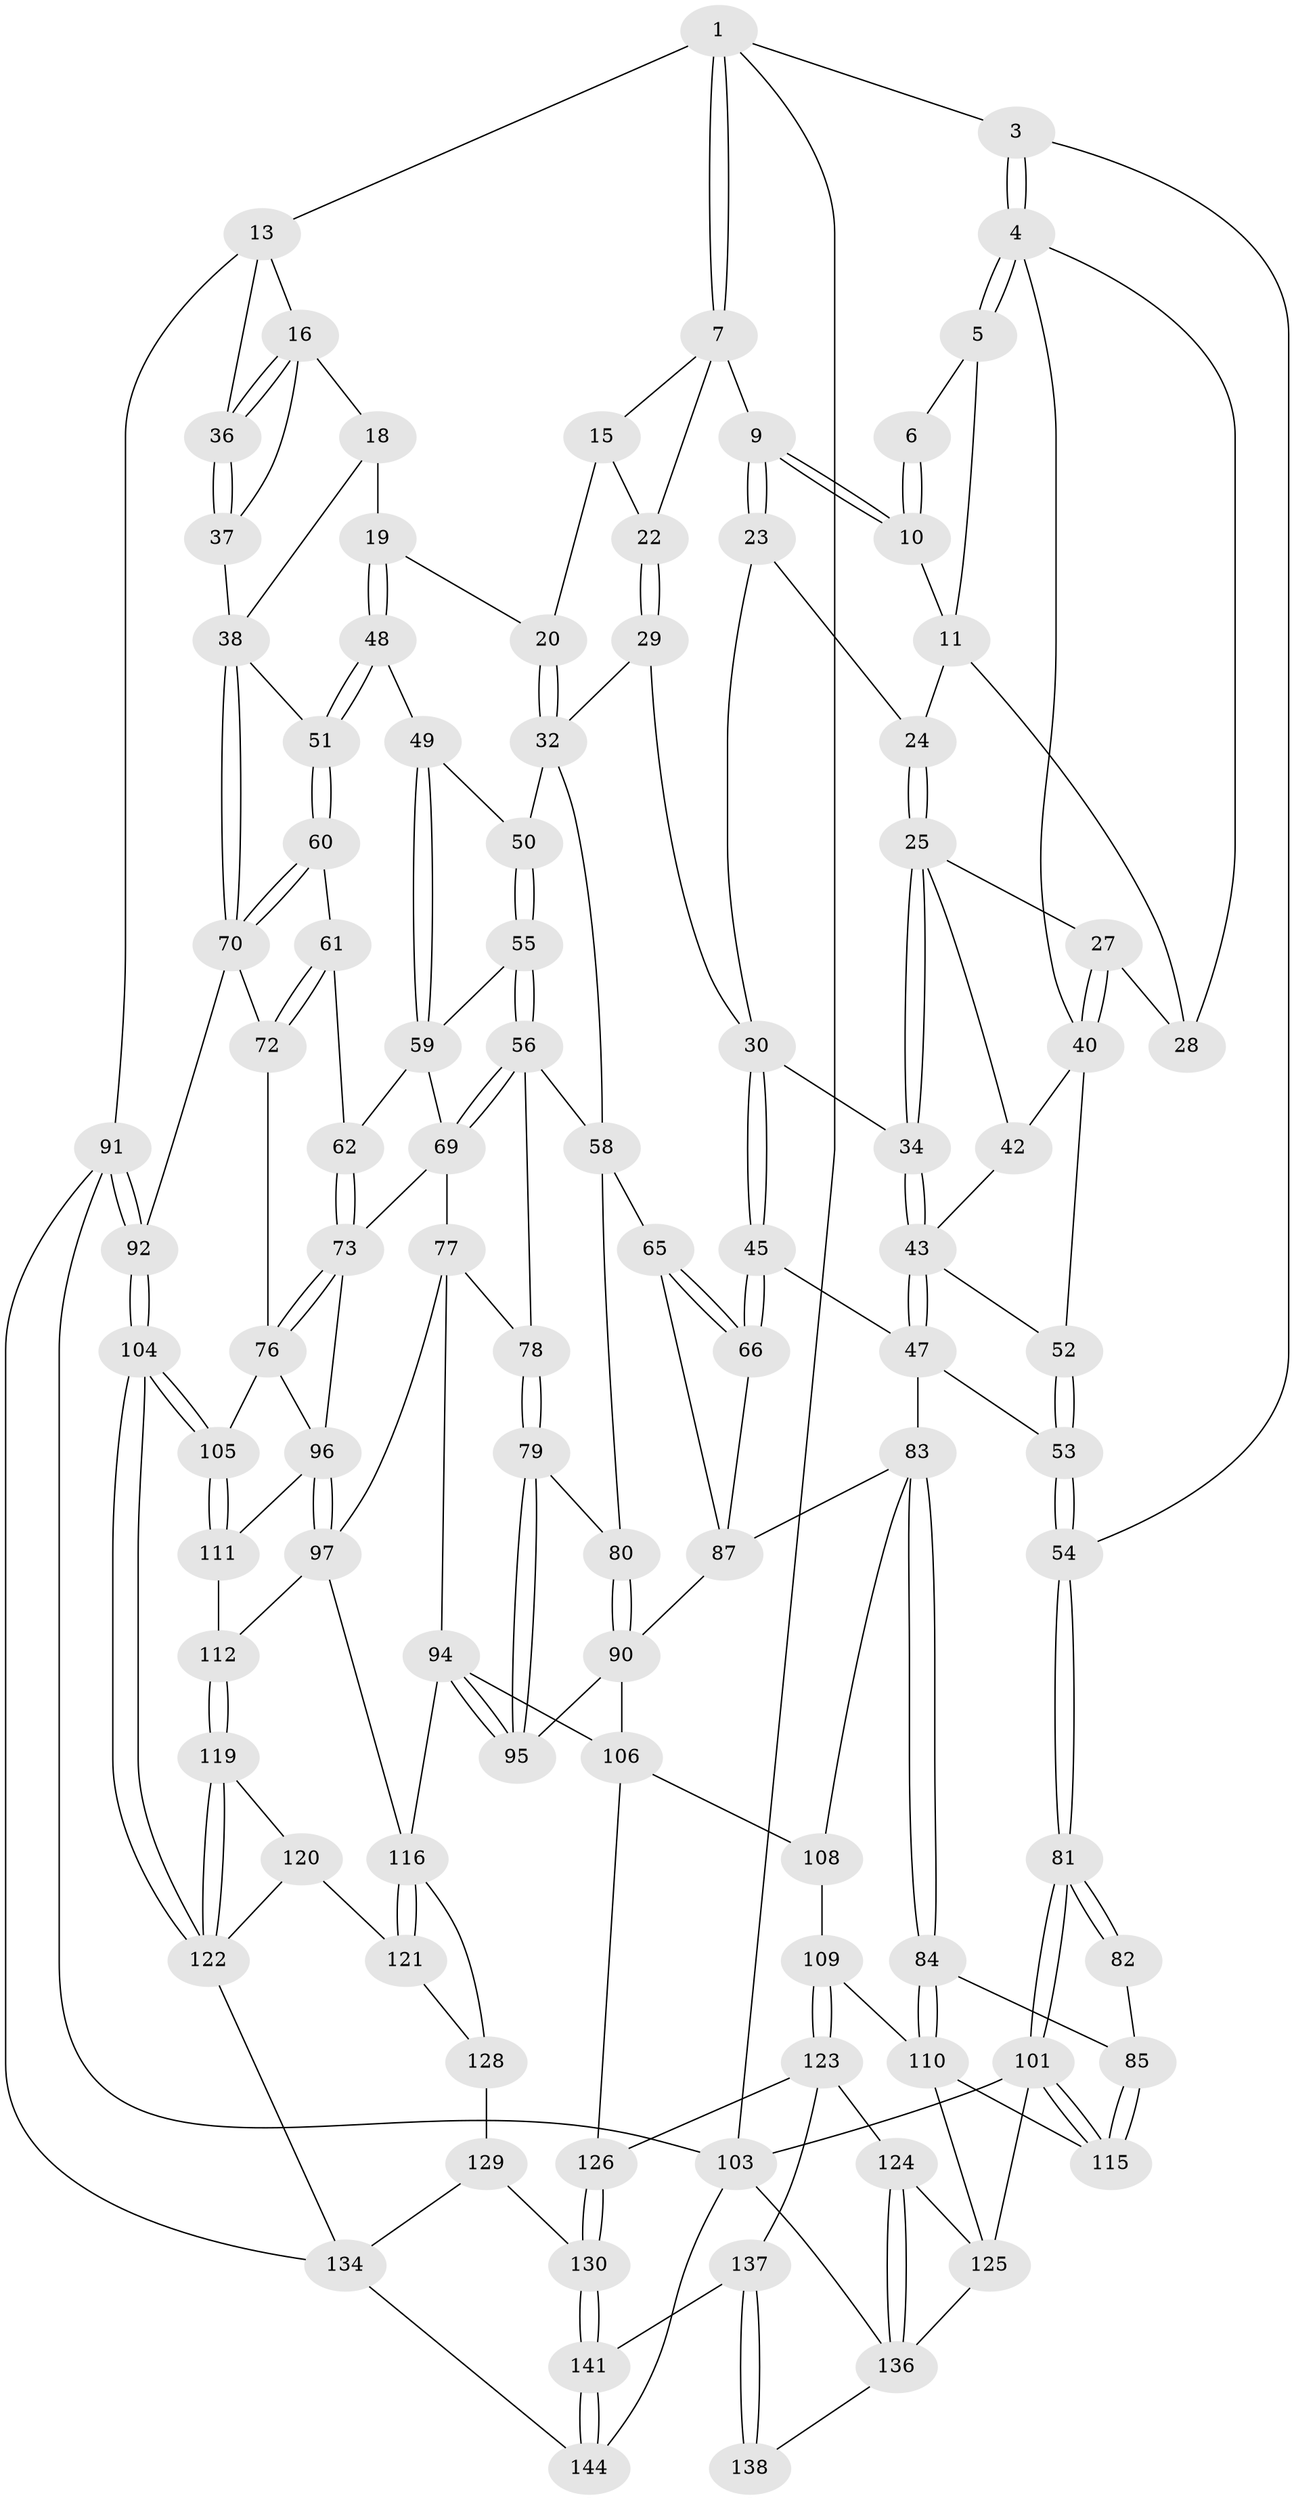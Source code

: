 // Generated by graph-tools (version 1.1) at 2025/24/03/03/25 07:24:36]
// undirected, 100 vertices, 226 edges
graph export_dot {
graph [start="1"]
  node [color=gray90,style=filled];
  1 [pos="+0.165907218297851+0",super="+2"];
  3 [pos="+0+0.16354476402081775"];
  4 [pos="+0+0.1607238984182583",super="+35"];
  5 [pos="+0.018098645724581457+0.06032287074168341"];
  6 [pos="+0.15369471771410081+0"];
  7 [pos="+0.48830320154163737+0",super="+8"];
  9 [pos="+0.31010447852656003+0.08881294644908239"];
  10 [pos="+0.16453396806389423+0.00633056891819754"];
  11 [pos="+0.15357686536927453+0.06340814020118968",super="+12"];
  13 [pos="+0.7489921818945088+0",super="+14"];
  15 [pos="+0.521851906456734+0",super="+21"];
  16 [pos="+0.8266788640038364+0.08776954782668549",super="+17"];
  18 [pos="+0.822398046332723+0.10248168957375428"];
  19 [pos="+0.7503142454750493+0.15296227205422294"];
  20 [pos="+0.6443169252456843+0.07862374849537865"];
  22 [pos="+0.4653846081911417+0.19621748126823654"];
  23 [pos="+0.29611610723079207+0.11812278416664514"];
  24 [pos="+0.2270249313874712+0.11146004910525781"];
  25 [pos="+0.22016411268038358+0.18872651209025038",super="+26"];
  27 [pos="+0.1415833766087985+0.1545175385677908"];
  28 [pos="+0.1303600571062366+0.11263844521544741"];
  29 [pos="+0.46495642141037513+0.20682912669080097"];
  30 [pos="+0.36908082433579514+0.23358180531933925",super="+31"];
  32 [pos="+0.5703870734981697+0.23695562216710847",super="+33"];
  34 [pos="+0.26140144949634175+0.1998503109120763"];
  36 [pos="+1+0"];
  37 [pos="+1+0.02160935630110348"];
  38 [pos="+1+0.2033817163594165",super="+39"];
  40 [pos="+0.10761724216027607+0.22089168151261535",super="+41"];
  42 [pos="+0.17741791216082964+0.255738339671161"];
  43 [pos="+0.2178797141557457+0.3438065167204081",super="+44"];
  45 [pos="+0.3393196252938747+0.2985150426383715",super="+46"];
  47 [pos="+0.2191303843339825+0.3699211313087006",super="+67"];
  48 [pos="+0.7425636628626183+0.19452755017562637"];
  49 [pos="+0.7210615562762286+0.2207155297209477"];
  50 [pos="+0.5733679035021502+0.2387215835358815"];
  51 [pos="+0.8660291839661954+0.2956202317881165"];
  52 [pos="+0.090575099894507+0.2817874351443412"];
  53 [pos="+0.08815748924594409+0.29537859216758866",super="+68"];
  54 [pos="+0+0.24970707780395868"];
  55 [pos="+0.5944331199473347+0.3104837461421557"];
  56 [pos="+0.5950216253829324+0.31890510302251335",super="+57"];
  58 [pos="+0.47292927843163624+0.36543020369822937",super="+64"];
  59 [pos="+0.715111445177939+0.28597972698385693",super="+63"];
  60 [pos="+0.8650217757175832+0.31296338521144035"];
  61 [pos="+0.8613929042107139+0.32396473058176567"];
  62 [pos="+0.7686089626380236+0.3637425443011511"];
  65 [pos="+0.4247677355267098+0.4017826695290136"];
  66 [pos="+0.422468691185387+0.4007091273904082",super="+86"];
  69 [pos="+0.6315373587589022+0.38539534436221184",super="+75"];
  70 [pos="+1+0.38475565359641056",super="+71"];
  72 [pos="+0.909719879806481+0.44986306766936024"];
  73 [pos="+0.754132571992642+0.426757372251386",super="+74"];
  76 [pos="+0.902623447662544+0.45405883663986824",super="+98"];
  77 [pos="+0.6121737645345462+0.4194668025610086",super="+93"];
  78 [pos="+0.5512265268700948+0.40876897998882594"];
  79 [pos="+0.5015362907230762+0.49238959788372866"];
  80 [pos="+0.4743878960357739+0.4670973660159718"];
  81 [pos="+0+0.4161941452300217"];
  82 [pos="+0.04423278182818991+0.39445966271385335"];
  83 [pos="+0.19224603757562847+0.4516701977863789",super="+88"];
  84 [pos="+0.1621077074177752+0.5294260296933889"];
  85 [pos="+0.07325234096091607+0.5511363553436421"];
  87 [pos="+0.3475093906289787+0.4996162163070756",super="+89"];
  90 [pos="+0.3929843432403709+0.5376906101220255",super="+100"];
  91 [pos="+1+1"];
  92 [pos="+1+0.8992879625922089"];
  94 [pos="+0.5466825984652602+0.5453943993924517",super="+114"];
  95 [pos="+0.5153438473979046+0.5199332595668313"];
  96 [pos="+0.7410305523955396+0.490444761123702",super="+99"];
  97 [pos="+0.6552048525421902+0.5719652956946046",super="+113"];
  101 [pos="+0+0.632618038753144",super="+102"];
  103 [pos="+0+1",super="+140"];
  104 [pos="+1+0.8803852621779795"];
  105 [pos="+0.9767682878637307+0.7144528045824842"];
  106 [pos="+0.39706275129298296+0.6741432954750785",super="+107"];
  108 [pos="+0.2619560846610363+0.6671985895992982"];
  109 [pos="+0.24170751032818905+0.6648150873120986"];
  110 [pos="+0.2371319398445216+0.6621519290690057",super="+118"];
  111 [pos="+0.7669943932190565+0.6260549238506571"];
  112 [pos="+0.6997625923544389+0.6464131356219812"];
  115 [pos="+0+0.6324029413174064"];
  116 [pos="+0.578310659577666+0.7399222728231842",super="+117"];
  119 [pos="+0.7860889264253456+0.788337243148383"];
  120 [pos="+0.7042306683811448+0.8300392697066108"];
  121 [pos="+0.6551203278564476+0.8256776575269514"];
  122 [pos="+1+0.867614124886722",super="+133"];
  123 [pos="+0.1701884638517873+0.8480579708885791",super="+127"];
  124 [pos="+0.1588109322913032+0.8488156373640691"];
  125 [pos="+0.09382860038618945+0.7685314495759938",super="+131"];
  126 [pos="+0.3274723747666124+0.8679400937271533"];
  128 [pos="+0.5105011333080849+0.791961024483742",super="+132"];
  129 [pos="+0.45656564713980197+0.8860610102885408",super="+135"];
  130 [pos="+0.3473897865995723+0.8919889969535489"];
  134 [pos="+0.5970963417092424+1",super="+143"];
  136 [pos="+0.10729559408919366+0.8886621082103761",super="+139"];
  137 [pos="+0.20618017080944057+0.9165135028440364",super="+142"];
  138 [pos="+0.16736513490010937+0.9826368989187709"];
  141 [pos="+0.32230183577640104+1"];
  144 [pos="+0.3346965181715375+1"];
  1 -- 7;
  1 -- 7;
  1 -- 3;
  1 -- 13;
  1 -- 103;
  3 -- 4;
  3 -- 4;
  3 -- 54;
  4 -- 5;
  4 -- 5;
  4 -- 40;
  4 -- 28;
  5 -- 6;
  5 -- 11;
  6 -- 10;
  6 -- 10;
  7 -- 15;
  7 -- 9;
  7 -- 22;
  9 -- 10;
  9 -- 10;
  9 -- 23;
  9 -- 23;
  10 -- 11;
  11 -- 24;
  11 -- 28;
  13 -- 16;
  13 -- 91;
  13 -- 36;
  15 -- 20;
  15 -- 22;
  16 -- 36;
  16 -- 36;
  16 -- 18;
  16 -- 37;
  18 -- 19;
  18 -- 38;
  19 -- 20;
  19 -- 48;
  19 -- 48;
  20 -- 32;
  20 -- 32;
  22 -- 29;
  22 -- 29;
  23 -- 24;
  23 -- 30;
  24 -- 25;
  24 -- 25;
  25 -- 34;
  25 -- 34;
  25 -- 42;
  25 -- 27;
  27 -- 28;
  27 -- 40;
  27 -- 40;
  29 -- 30;
  29 -- 32;
  30 -- 45;
  30 -- 45;
  30 -- 34;
  32 -- 50;
  32 -- 58;
  34 -- 43;
  34 -- 43;
  36 -- 37;
  36 -- 37;
  37 -- 38;
  38 -- 70;
  38 -- 70;
  38 -- 51;
  40 -- 42;
  40 -- 52;
  42 -- 43;
  43 -- 47;
  43 -- 47;
  43 -- 52;
  45 -- 66 [weight=2];
  45 -- 66;
  45 -- 47;
  47 -- 83;
  47 -- 53;
  48 -- 49;
  48 -- 51;
  48 -- 51;
  49 -- 50;
  49 -- 59;
  49 -- 59;
  50 -- 55;
  50 -- 55;
  51 -- 60;
  51 -- 60;
  52 -- 53;
  52 -- 53;
  53 -- 54;
  53 -- 54;
  54 -- 81;
  54 -- 81;
  55 -- 56;
  55 -- 56;
  55 -- 59;
  56 -- 69;
  56 -- 69;
  56 -- 58;
  56 -- 78;
  58 -- 80;
  58 -- 65;
  59 -- 69;
  59 -- 62;
  60 -- 61;
  60 -- 70;
  60 -- 70;
  61 -- 62;
  61 -- 72;
  61 -- 72;
  62 -- 73;
  62 -- 73;
  65 -- 66;
  65 -- 66;
  65 -- 87;
  66 -- 87;
  69 -- 73;
  69 -- 77;
  70 -- 72;
  70 -- 92;
  72 -- 76;
  73 -- 76;
  73 -- 76;
  73 -- 96;
  76 -- 96;
  76 -- 105;
  77 -- 78;
  77 -- 97;
  77 -- 94;
  78 -- 79;
  78 -- 79;
  79 -- 80;
  79 -- 95;
  79 -- 95;
  80 -- 90;
  80 -- 90;
  81 -- 82;
  81 -- 82;
  81 -- 101;
  81 -- 101;
  82 -- 85;
  83 -- 84;
  83 -- 84;
  83 -- 108;
  83 -- 87;
  84 -- 85;
  84 -- 110;
  84 -- 110;
  85 -- 115;
  85 -- 115;
  87 -- 90;
  90 -- 106;
  90 -- 95;
  91 -- 92;
  91 -- 92;
  91 -- 103;
  91 -- 134;
  92 -- 104;
  92 -- 104;
  94 -- 95;
  94 -- 95;
  94 -- 106;
  94 -- 116;
  96 -- 97;
  96 -- 97;
  96 -- 111;
  97 -- 112;
  97 -- 116;
  101 -- 115;
  101 -- 115;
  101 -- 103;
  101 -- 125;
  103 -- 136;
  103 -- 144;
  104 -- 105;
  104 -- 105;
  104 -- 122;
  104 -- 122;
  105 -- 111;
  105 -- 111;
  106 -- 108;
  106 -- 126;
  108 -- 109;
  109 -- 110;
  109 -- 123;
  109 -- 123;
  110 -- 115;
  110 -- 125;
  111 -- 112;
  112 -- 119;
  112 -- 119;
  116 -- 121;
  116 -- 121;
  116 -- 128;
  119 -- 120;
  119 -- 122;
  119 -- 122;
  120 -- 121;
  120 -- 122;
  121 -- 128;
  122 -- 134;
  123 -- 124;
  123 -- 137;
  123 -- 126;
  124 -- 125;
  124 -- 136;
  124 -- 136;
  125 -- 136;
  126 -- 130;
  126 -- 130;
  128 -- 129 [weight=2];
  129 -- 130;
  129 -- 134;
  130 -- 141;
  130 -- 141;
  134 -- 144;
  136 -- 138;
  137 -- 138 [weight=2];
  137 -- 138;
  137 -- 141;
  141 -- 144;
  141 -- 144;
}
